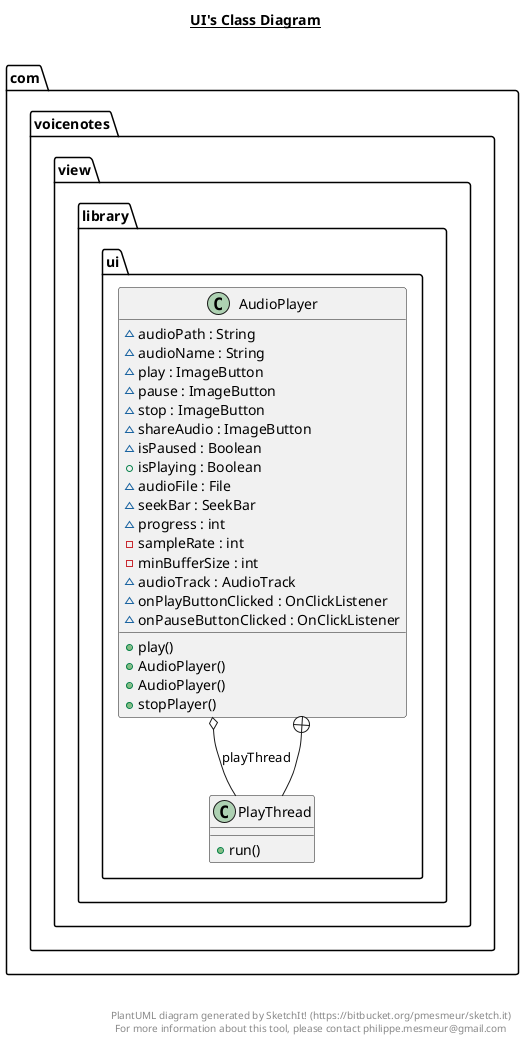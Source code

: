 @startuml

title __UI's Class Diagram__\n

  package com.voicenotes {
    package com.voicenotes.view.library {
      package com.voicenotes.view.library.ui {
        class AudioPlayer {
            ~ audioPath : String
            ~ audioName : String
            ~ play : ImageButton
            ~ pause : ImageButton
            ~ stop : ImageButton
            ~ shareAudio : ImageButton
            ~ isPaused : Boolean
            + isPlaying : Boolean
            ~ audioFile : File
            ~ seekBar : SeekBar
            ~ progress : int
            - sampleRate : int
            - minBufferSize : int
            ~ audioTrack : AudioTrack
            ~ onPlayButtonClicked : OnClickListener
            ~ onPauseButtonClicked : OnClickListener
            + play()
            + AudioPlayer()
            + AudioPlayer()
            + stopPlayer()
        }
      }
    }
  }
  

  package com.voicenotes {
    package com.voicenotes.view.library {
      package com.voicenotes.view.library.ui {
        class PlayThread {
            + run()
        }
      }
    }
  }
  

  AudioPlayer o-- PlayThread : playThread
  AudioPlayer +-down- PlayThread


right footer


PlantUML diagram generated by SketchIt! (https://bitbucket.org/pmesmeur/sketch.it)
For more information about this tool, please contact philippe.mesmeur@gmail.com
endfooter

@enduml
